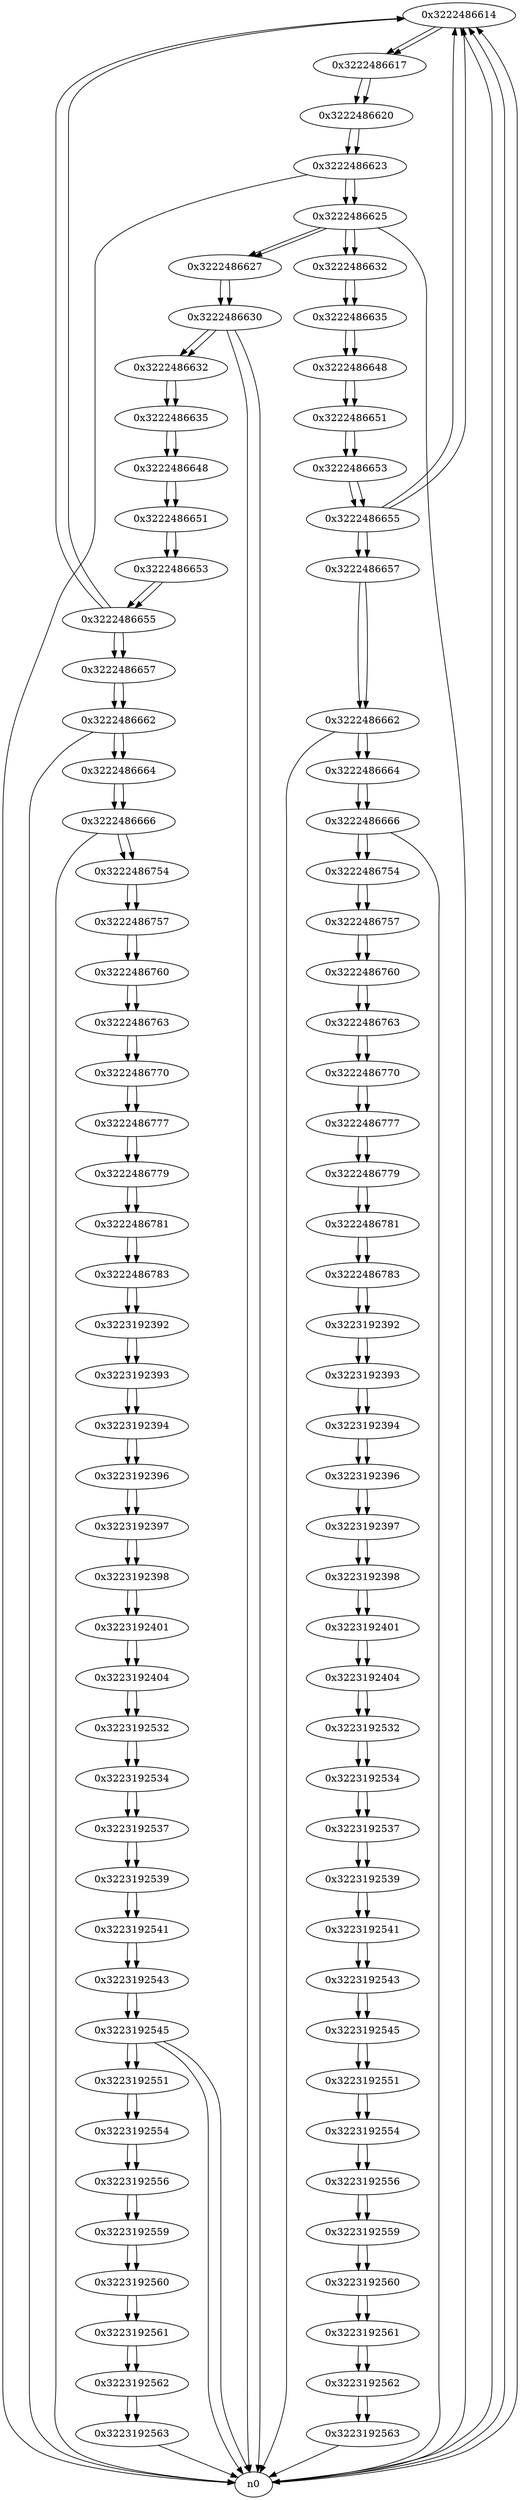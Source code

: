 digraph G{
/* nodes */
  n1 [label="0x3222486614"]
  n2 [label="0x3222486617"]
  n3 [label="0x3222486620"]
  n4 [label="0x3222486623"]
  n5 [label="0x3222486625"]
  n6 [label="0x3222486632"]
  n7 [label="0x3222486635"]
  n8 [label="0x3222486648"]
  n9 [label="0x3222486651"]
  n10 [label="0x3222486653"]
  n11 [label="0x3222486655"]
  n12 [label="0x3222486657"]
  n13 [label="0x3222486662"]
  n14 [label="0x3222486664"]
  n15 [label="0x3222486666"]
  n16 [label="0x3222486754"]
  n17 [label="0x3222486757"]
  n18 [label="0x3222486760"]
  n19 [label="0x3222486763"]
  n20 [label="0x3222486770"]
  n21 [label="0x3222486777"]
  n22 [label="0x3222486779"]
  n23 [label="0x3222486781"]
  n24 [label="0x3222486783"]
  n25 [label="0x3223192392"]
  n26 [label="0x3223192393"]
  n27 [label="0x3223192394"]
  n28 [label="0x3223192396"]
  n29 [label="0x3223192397"]
  n30 [label="0x3223192398"]
  n31 [label="0x3223192401"]
  n32 [label="0x3223192404"]
  n33 [label="0x3223192532"]
  n34 [label="0x3223192534"]
  n35 [label="0x3223192537"]
  n36 [label="0x3223192539"]
  n37 [label="0x3223192541"]
  n38 [label="0x3223192543"]
  n39 [label="0x3223192545"]
  n40 [label="0x3223192551"]
  n41 [label="0x3223192554"]
  n42 [label="0x3223192556"]
  n43 [label="0x3223192559"]
  n44 [label="0x3223192560"]
  n45 [label="0x3223192561"]
  n46 [label="0x3223192562"]
  n47 [label="0x3223192563"]
  n48 [label="0x3222486627"]
  n49 [label="0x3222486630"]
  n50 [label="0x3222486632"]
  n51 [label="0x3222486635"]
  n52 [label="0x3222486648"]
  n53 [label="0x3222486651"]
  n54 [label="0x3222486653"]
  n55 [label="0x3222486655"]
  n56 [label="0x3222486657"]
  n57 [label="0x3222486662"]
  n58 [label="0x3222486664"]
  n59 [label="0x3222486666"]
  n60 [label="0x3222486754"]
  n61 [label="0x3222486757"]
  n62 [label="0x3222486760"]
  n63 [label="0x3222486763"]
  n64 [label="0x3222486770"]
  n65 [label="0x3222486777"]
  n66 [label="0x3222486779"]
  n67 [label="0x3222486781"]
  n68 [label="0x3222486783"]
  n69 [label="0x3223192392"]
  n70 [label="0x3223192393"]
  n71 [label="0x3223192394"]
  n72 [label="0x3223192396"]
  n73 [label="0x3223192397"]
  n74 [label="0x3223192398"]
  n75 [label="0x3223192401"]
  n76 [label="0x3223192404"]
  n77 [label="0x3223192532"]
  n78 [label="0x3223192534"]
  n79 [label="0x3223192537"]
  n80 [label="0x3223192539"]
  n81 [label="0x3223192541"]
  n82 [label="0x3223192543"]
  n83 [label="0x3223192545"]
  n84 [label="0x3223192551"]
  n85 [label="0x3223192554"]
  n86 [label="0x3223192556"]
  n87 [label="0x3223192559"]
  n88 [label="0x3223192560"]
  n89 [label="0x3223192561"]
  n90 [label="0x3223192562"]
  n91 [label="0x3223192563"]
/* edges */
n1 -> n2;
n0 -> n1;
n55 -> n1;
n0 -> n1;
n11 -> n1;
n0 -> n1;
n2 -> n3;
n1 -> n2;
n3 -> n4;
n2 -> n3;
n4 -> n5;
n4 -> n0;
n3 -> n4;
n5 -> n6;
n5 -> n48;
n5 -> n0;
n4 -> n5;
n6 -> n7;
n5 -> n6;
n7 -> n8;
n6 -> n7;
n8 -> n9;
n7 -> n8;
n9 -> n10;
n8 -> n9;
n10 -> n11;
n9 -> n10;
n11 -> n12;
n11 -> n1;
n10 -> n11;
n12 -> n13;
n11 -> n12;
n13 -> n14;
n13 -> n0;
n12 -> n13;
n14 -> n15;
n13 -> n14;
n15 -> n16;
n15 -> n0;
n14 -> n15;
n16 -> n17;
n15 -> n16;
n17 -> n18;
n16 -> n17;
n18 -> n19;
n17 -> n18;
n19 -> n20;
n18 -> n19;
n20 -> n21;
n19 -> n20;
n21 -> n22;
n20 -> n21;
n22 -> n23;
n21 -> n22;
n23 -> n24;
n22 -> n23;
n24 -> n25;
n23 -> n24;
n25 -> n26;
n24 -> n25;
n26 -> n27;
n25 -> n26;
n27 -> n28;
n26 -> n27;
n28 -> n29;
n27 -> n28;
n29 -> n30;
n28 -> n29;
n30 -> n31;
n29 -> n30;
n31 -> n32;
n30 -> n31;
n32 -> n33;
n31 -> n32;
n33 -> n34;
n32 -> n33;
n34 -> n35;
n33 -> n34;
n35 -> n36;
n34 -> n35;
n36 -> n37;
n35 -> n36;
n37 -> n38;
n36 -> n37;
n38 -> n39;
n37 -> n38;
n39 -> n40;
n38 -> n39;
n40 -> n41;
n39 -> n40;
n41 -> n42;
n40 -> n41;
n42 -> n43;
n41 -> n42;
n43 -> n44;
n42 -> n43;
n44 -> n45;
n43 -> n44;
n45 -> n46;
n44 -> n45;
n46 -> n47;
n45 -> n46;
n47 -> n0;
n46 -> n47;
n48 -> n49;
n5 -> n48;
n49 -> n0;
n49 -> n50;
n49 -> n0;
n48 -> n49;
n50 -> n51;
n49 -> n50;
n51 -> n52;
n50 -> n51;
n52 -> n53;
n51 -> n52;
n53 -> n54;
n52 -> n53;
n54 -> n55;
n53 -> n54;
n55 -> n56;
n55 -> n1;
n54 -> n55;
n56 -> n57;
n55 -> n56;
n57 -> n58;
n57 -> n0;
n56 -> n57;
n58 -> n59;
n57 -> n58;
n59 -> n60;
n59 -> n0;
n58 -> n59;
n60 -> n61;
n59 -> n60;
n61 -> n62;
n60 -> n61;
n62 -> n63;
n61 -> n62;
n63 -> n64;
n62 -> n63;
n64 -> n65;
n63 -> n64;
n65 -> n66;
n64 -> n65;
n66 -> n67;
n65 -> n66;
n67 -> n68;
n66 -> n67;
n68 -> n69;
n67 -> n68;
n69 -> n70;
n68 -> n69;
n70 -> n71;
n69 -> n70;
n71 -> n72;
n70 -> n71;
n72 -> n73;
n71 -> n72;
n73 -> n74;
n72 -> n73;
n74 -> n75;
n73 -> n74;
n75 -> n76;
n74 -> n75;
n76 -> n77;
n75 -> n76;
n77 -> n78;
n76 -> n77;
n78 -> n79;
n77 -> n78;
n79 -> n80;
n78 -> n79;
n80 -> n81;
n79 -> n80;
n81 -> n82;
n80 -> n81;
n82 -> n83;
n81 -> n82;
n83 -> n84;
n83 -> n0;
n83 -> n0;
n82 -> n83;
n84 -> n85;
n83 -> n84;
n85 -> n86;
n84 -> n85;
n86 -> n87;
n85 -> n86;
n87 -> n88;
n86 -> n87;
n88 -> n89;
n87 -> n88;
n89 -> n90;
n88 -> n89;
n90 -> n91;
n89 -> n90;
n91 -> n0;
n90 -> n91;
}
